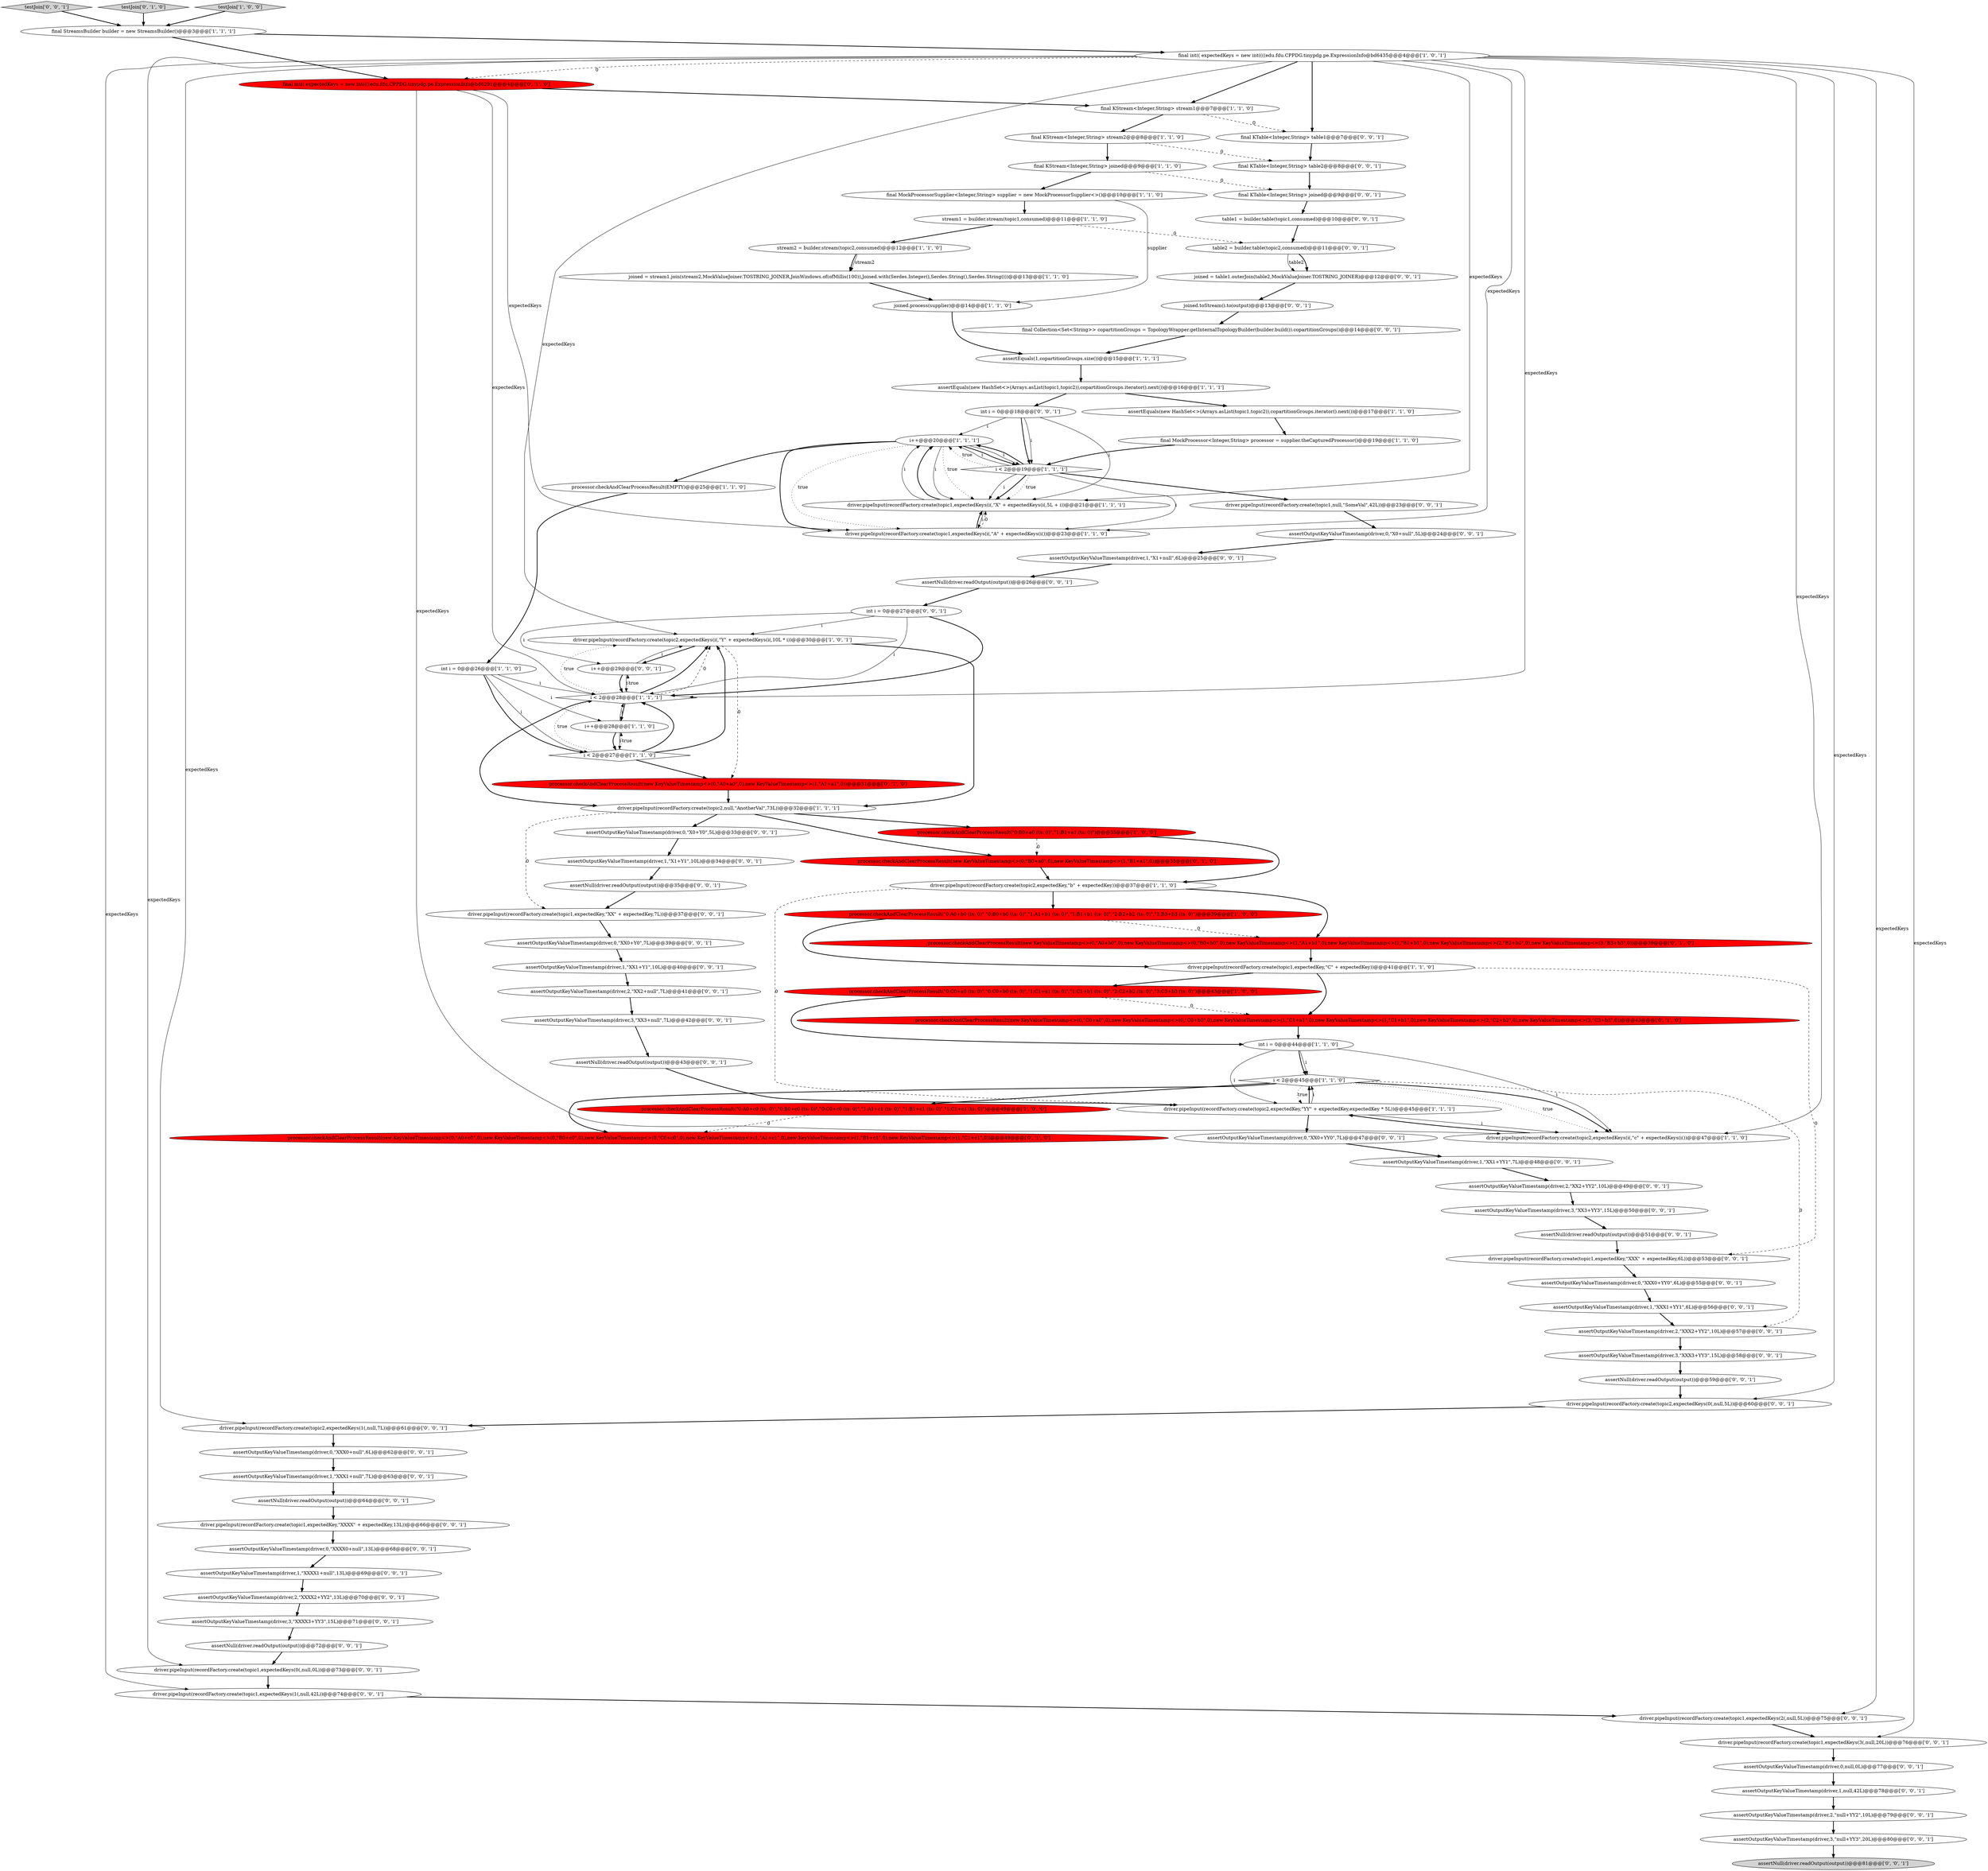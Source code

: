 digraph {
6 [style = filled, label = "processor.checkAndClearProcessResult(\"0:A0+c0 (ts: 0)\",\"0:B0+c0 (ts: 0)\",\"0:C0+c0 (ts: 0)\",\"1:A1+c1 (ts: 0)\",\"1:B1+c1 (ts: 0)\",\"1:C1+c1 (ts: 0)\")@@@49@@@['1', '0', '0']", fillcolor = red, shape = ellipse image = "AAA1AAABBB1BBB"];
40 [style = filled, label = "processor.checkAndClearProcessResult(new KeyValueTimestamp<>(0,\"B0+a0\",0),new KeyValueTimestamp<>(1,\"B1+a1\",0))@@@35@@@['0', '1', '0']", fillcolor = red, shape = ellipse image = "AAA1AAABBB2BBB"];
31 [style = filled, label = "driver.pipeInput(recordFactory.create(topic2,null,\"AnotherVal\",73L))@@@32@@@['1', '1', '1']", fillcolor = white, shape = ellipse image = "AAA0AAABBB1BBB"];
33 [style = filled, label = "driver.pipeInput(recordFactory.create(topic2,expectedKey,\"YY\" + expectedKey,expectedKey * 5L))@@@45@@@['1', '1', '1']", fillcolor = white, shape = ellipse image = "AAA0AAABBB1BBB"];
29 [style = filled, label = "i++@@@20@@@['1', '1', '1']", fillcolor = white, shape = ellipse image = "AAA0AAABBB1BBB"];
41 [style = filled, label = "processor.checkAndClearProcessResult(new KeyValueTimestamp<>(0,\"A0+b0\",0),new KeyValueTimestamp<>(0,\"B0+b0\",0),new KeyValueTimestamp<>(1,\"A1+b1\",0),new KeyValueTimestamp<>(1,\"B1+b1\",0),new KeyValueTimestamp<>(2,\"B2+b2\",0),new KeyValueTimestamp<>(3,\"B3+b3\",0))@@@39@@@['0', '1', '0']", fillcolor = red, shape = ellipse image = "AAA1AAABBB2BBB"];
74 [style = filled, label = "assertOutputKeyValueTimestamp(driver,0,\"X0+null\",5L)@@@24@@@['0', '0', '1']", fillcolor = white, shape = ellipse image = "AAA0AAABBB3BBB"];
60 [style = filled, label = "assertNull(driver.readOutput(output))@@@51@@@['0', '0', '1']", fillcolor = white, shape = ellipse image = "AAA0AAABBB3BBB"];
76 [style = filled, label = "driver.pipeInput(recordFactory.create(topic1,expectedKeys(2(,null,5L))@@@75@@@['0', '0', '1']", fillcolor = white, shape = ellipse image = "AAA0AAABBB3BBB"];
24 [style = filled, label = "joined.process(supplier)@@@14@@@['1', '1', '0']", fillcolor = white, shape = ellipse image = "AAA0AAABBB1BBB"];
95 [style = filled, label = "int i = 0@@@27@@@['0', '0', '1']", fillcolor = white, shape = ellipse image = "AAA0AAABBB3BBB"];
7 [style = filled, label = "assertEquals(1,copartitionGroups.size())@@@15@@@['1', '1', '1']", fillcolor = white, shape = ellipse image = "AAA0AAABBB1BBB"];
67 [style = filled, label = "assertOutputKeyValueTimestamp(driver,1,\"X1+Y1\",10L)@@@34@@@['0', '0', '1']", fillcolor = white, shape = ellipse image = "AAA0AAABBB3BBB"];
2 [style = filled, label = "driver.pipeInput(recordFactory.create(topic2,expectedKeys(i(,\"Y\" + expectedKeys(i(,10L * i))@@@30@@@['1', '0', '1']", fillcolor = white, shape = ellipse image = "AAA0AAABBB1BBB"];
13 [style = filled, label = "processor.checkAndClearProcessResult(\"0:A0+b0 (ts: 0)\",\"0:B0+b0 (ts: 0)\",\"1:A1+b1 (ts: 0)\",\"1:B1+b1 (ts: 0)\",\"2:B2+b2 (ts: 0)\",\"3:B3+b3 (ts: 0)\")@@@39@@@['1', '0', '0']", fillcolor = red, shape = ellipse image = "AAA1AAABBB1BBB"];
86 [style = filled, label = "int i = 0@@@18@@@['0', '0', '1']", fillcolor = white, shape = ellipse image = "AAA0AAABBB3BBB"];
96 [style = filled, label = "final KTable<Integer,String> table1@@@7@@@['0', '0', '1']", fillcolor = white, shape = ellipse image = "AAA0AAABBB3BBB"];
64 [style = filled, label = "assertOutputKeyValueTimestamp(driver,2,\"null+YY2\",10L)@@@79@@@['0', '0', '1']", fillcolor = white, shape = ellipse image = "AAA0AAABBB3BBB"];
77 [style = filled, label = "joined.toStream().to(output)@@@13@@@['0', '0', '1']", fillcolor = white, shape = ellipse image = "AAA0AAABBB3BBB"];
46 [style = filled, label = "final KTable<Integer,String> table2@@@8@@@['0', '0', '1']", fillcolor = white, shape = ellipse image = "AAA0AAABBB3BBB"];
65 [style = filled, label = "assertOutputKeyValueTimestamp(driver,0,\"XXXX0+null\",13L)@@@68@@@['0', '0', '1']", fillcolor = white, shape = ellipse image = "AAA0AAABBB3BBB"];
32 [style = filled, label = "int i = 0@@@44@@@['1', '1', '0']", fillcolor = white, shape = ellipse image = "AAA0AAABBB1BBB"];
58 [style = filled, label = "driver.pipeInput(recordFactory.create(topic1,expectedKey,\"XX\" + expectedKey,7L))@@@37@@@['0', '0', '1']", fillcolor = white, shape = ellipse image = "AAA0AAABBB3BBB"];
20 [style = filled, label = "final KStream<Integer,String> joined@@@9@@@['1', '1', '0']", fillcolor = white, shape = ellipse image = "AAA0AAABBB1BBB"];
12 [style = filled, label = "final MockProcessorSupplier<Integer,String> supplier = new MockProcessorSupplier<>()@@@10@@@['1', '1', '0']", fillcolor = white, shape = ellipse image = "AAA0AAABBB1BBB"];
90 [style = filled, label = "assertNull(driver.readOutput(output))@@@35@@@['0', '0', '1']", fillcolor = white, shape = ellipse image = "AAA0AAABBB3BBB"];
35 [style = filled, label = "processor.checkAndClearProcessResult(\"0:C0+a0 (ts: 0)\",\"0:C0+b0 (ts: 0)\",\"1:C1+a1 (ts: 0)\",\"1:C1+b1 (ts: 0)\",\"2:C2+b2 (ts: 0)\",\"3:C3+b3 (ts: 0)\")@@@43@@@['1', '0', '0']", fillcolor = red, shape = ellipse image = "AAA1AAABBB1BBB"];
56 [style = filled, label = "assertOutputKeyValueTimestamp(driver,3,\"XX3+YY3\",15L)@@@50@@@['0', '0', '1']", fillcolor = white, shape = ellipse image = "AAA0AAABBB3BBB"];
43 [style = filled, label = "assertOutputKeyValueTimestamp(driver,3,\"null+YY3\",20L)@@@80@@@['0', '0', '1']", fillcolor = white, shape = ellipse image = "AAA0AAABBB3BBB"];
72 [style = filled, label = "i++@@@29@@@['0', '0', '1']", fillcolor = white, shape = ellipse image = "AAA0AAABBB3BBB"];
97 [style = filled, label = "assertOutputKeyValueTimestamp(driver,2,\"XX2+null\",7L)@@@41@@@['0', '0', '1']", fillcolor = white, shape = ellipse image = "AAA0AAABBB3BBB"];
79 [style = filled, label = "driver.pipeInput(recordFactory.create(topic2,expectedKeys(1(,null,7L))@@@61@@@['0', '0', '1']", fillcolor = white, shape = ellipse image = "AAA0AAABBB3BBB"];
83 [style = filled, label = "assertOutputKeyValueTimestamp(driver,0,\"XXX0+YY0\",6L)@@@55@@@['0', '0', '1']", fillcolor = white, shape = ellipse image = "AAA0AAABBB3BBB"];
73 [style = filled, label = "assertOutputKeyValueTimestamp(driver,2,\"XX2+YY2\",10L)@@@49@@@['0', '0', '1']", fillcolor = white, shape = ellipse image = "AAA0AAABBB3BBB"];
85 [style = filled, label = "assertOutputKeyValueTimestamp(driver,2,\"XXXX2+YY2\",13L)@@@70@@@['0', '0', '1']", fillcolor = white, shape = ellipse image = "AAA0AAABBB3BBB"];
22 [style = filled, label = "stream2 = builder.stream(topic2,consumed)@@@12@@@['1', '1', '0']", fillcolor = white, shape = ellipse image = "AAA0AAABBB1BBB"];
15 [style = filled, label = "driver.pipeInput(recordFactory.create(topic1,expectedKeys(i(,\"X\" + expectedKeys(i(,5L + i))@@@21@@@['1', '1', '1']", fillcolor = white, shape = ellipse image = "AAA0AAABBB1BBB"];
84 [style = filled, label = "driver.pipeInput(recordFactory.create(topic2,expectedKeys(0(,null,5L))@@@60@@@['0', '0', '1']", fillcolor = white, shape = ellipse image = "AAA0AAABBB3BBB"];
88 [style = filled, label = "driver.pipeInput(recordFactory.create(topic1,expectedKey,\"XXX\" + expectedKey,6L))@@@53@@@['0', '0', '1']", fillcolor = white, shape = ellipse image = "AAA0AAABBB3BBB"];
54 [style = filled, label = "driver.pipeInput(recordFactory.create(topic1,expectedKey,\"XXXX\" + expectedKey,13L))@@@66@@@['0', '0', '1']", fillcolor = white, shape = ellipse image = "AAA0AAABBB3BBB"];
42 [style = filled, label = "processor.checkAndClearProcessResult(new KeyValueTimestamp<>(0,\"A0+c0\",0),new KeyValueTimestamp<>(0,\"B0+c0\",0),new KeyValueTimestamp<>(0,\"C0+c0\",0),new KeyValueTimestamp<>(1,\"A1+c1\",0),new KeyValueTimestamp<>(1,\"B1+c1\",0),new KeyValueTimestamp<>(1,\"C1+c1\",0))@@@49@@@['0', '1', '0']", fillcolor = red, shape = ellipse image = "AAA1AAABBB2BBB"];
98 [style = filled, label = "assertOutputKeyValueTimestamp(driver,1,\"X1+null\",6L)@@@25@@@['0', '0', '1']", fillcolor = white, shape = ellipse image = "AAA0AAABBB3BBB"];
28 [style = filled, label = "assertEquals(new HashSet<>(Arrays.asList(topic1,topic2)),copartitionGroups.iterator().next())@@@17@@@['1', '1', '0']", fillcolor = white, shape = ellipse image = "AAA0AAABBB1BBB"];
30 [style = filled, label = "i < 2@@@19@@@['1', '1', '1']", fillcolor = white, shape = diamond image = "AAA0AAABBB1BBB"];
21 [style = filled, label = "final MockProcessor<Integer,String> processor = supplier.theCapturedProcessor()@@@19@@@['1', '1', '0']", fillcolor = white, shape = ellipse image = "AAA0AAABBB1BBB"];
1 [style = filled, label = "driver.pipeInput(recordFactory.create(topic1,expectedKey,\"C\" + expectedKey))@@@41@@@['1', '1', '0']", fillcolor = white, shape = ellipse image = "AAA0AAABBB1BBB"];
16 [style = filled, label = "i < 2@@@28@@@['1', '1', '1']", fillcolor = white, shape = diamond image = "AAA0AAABBB1BBB"];
25 [style = filled, label = "int i = 0@@@26@@@['1', '1', '0']", fillcolor = white, shape = ellipse image = "AAA0AAABBB1BBB"];
70 [style = filled, label = "assertOutputKeyValueTimestamp(driver,0,\"XX0+YY0\",7L)@@@47@@@['0', '0', '1']", fillcolor = white, shape = ellipse image = "AAA0AAABBB3BBB"];
75 [style = filled, label = "assertNull(driver.readOutput(output))@@@43@@@['0', '0', '1']", fillcolor = white, shape = ellipse image = "AAA0AAABBB3BBB"];
63 [style = filled, label = "table2 = builder.table(topic2,consumed)@@@11@@@['0', '0', '1']", fillcolor = white, shape = ellipse image = "AAA0AAABBB3BBB"];
82 [style = filled, label = "testJoin['0', '0', '1']", fillcolor = lightgray, shape = diamond image = "AAA0AAABBB3BBB"];
36 [style = filled, label = "testJoin['0', '1', '0']", fillcolor = lightgray, shape = diamond image = "AAA0AAABBB2BBB"];
18 [style = filled, label = "final KStream<Integer,String> stream1@@@7@@@['1', '1', '0']", fillcolor = white, shape = ellipse image = "AAA0AAABBB1BBB"];
26 [style = filled, label = "i++@@@28@@@['1', '1', '0']", fillcolor = white, shape = ellipse image = "AAA0AAABBB1BBB"];
17 [style = filled, label = "stream1 = builder.stream(topic1,consumed)@@@11@@@['1', '1', '0']", fillcolor = white, shape = ellipse image = "AAA0AAABBB1BBB"];
62 [style = filled, label = "assertOutputKeyValueTimestamp(driver,3,\"XXXX3+YY3\",15L)@@@71@@@['0', '0', '1']", fillcolor = white, shape = ellipse image = "AAA0AAABBB3BBB"];
71 [style = filled, label = "assertOutputKeyValueTimestamp(driver,1,\"XXXX1+null\",13L)@@@69@@@['0', '0', '1']", fillcolor = white, shape = ellipse image = "AAA0AAABBB3BBB"];
92 [style = filled, label = "assertOutputKeyValueTimestamp(driver,0,\"X0+Y0\",5L)@@@33@@@['0', '0', '1']", fillcolor = white, shape = ellipse image = "AAA0AAABBB3BBB"];
89 [style = filled, label = "final KTable<Integer,String> joined@@@9@@@['0', '0', '1']", fillcolor = white, shape = ellipse image = "AAA0AAABBB3BBB"];
27 [style = filled, label = "assertEquals(new HashSet<>(Arrays.asList(topic1,topic2)),copartitionGroups.iterator().next())@@@16@@@['1', '1', '1']", fillcolor = white, shape = ellipse image = "AAA0AAABBB1BBB"];
61 [style = filled, label = "assertOutputKeyValueTimestamp(driver,1,\"XXX1+YY1\",6L)@@@56@@@['0', '0', '1']", fillcolor = white, shape = ellipse image = "AAA0AAABBB3BBB"];
91 [style = filled, label = "assertNull(driver.readOutput(output))@@@26@@@['0', '0', '1']", fillcolor = white, shape = ellipse image = "AAA0AAABBB3BBB"];
93 [style = filled, label = "assertOutputKeyValueTimestamp(driver,1,\"XX1+YY1\",7L)@@@48@@@['0', '0', '1']", fillcolor = white, shape = ellipse image = "AAA0AAABBB3BBB"];
38 [style = filled, label = "processor.checkAndClearProcessResult(new KeyValueTimestamp<>(0,\"C0+a0\",0),new KeyValueTimestamp<>(0,\"C0+b0\",0),new KeyValueTimestamp<>(1,\"C1+a1\",0),new KeyValueTimestamp<>(1,\"C1+b1\",0),new KeyValueTimestamp<>(2,\"C2+b2\",0),new KeyValueTimestamp<>(3,\"C3+b3\",0))@@@43@@@['0', '1', '0']", fillcolor = red, shape = ellipse image = "AAA1AAABBB2BBB"];
80 [style = filled, label = "assertNull(driver.readOutput(output))@@@72@@@['0', '0', '1']", fillcolor = white, shape = ellipse image = "AAA0AAABBB3BBB"];
50 [style = filled, label = "table1 = builder.table(topic1,consumed)@@@10@@@['0', '0', '1']", fillcolor = white, shape = ellipse image = "AAA0AAABBB3BBB"];
9 [style = filled, label = "final int(( expectedKeys = new int((((edu.fdu.CPPDG.tinypdg.pe.ExpressionInfo@bd6435@@@4@@@['1', '0', '1']", fillcolor = white, shape = ellipse image = "AAA0AAABBB1BBB"];
11 [style = filled, label = "driver.pipeInput(recordFactory.create(topic1,expectedKeys(i(,\"A\" + expectedKeys(i())@@@23@@@['1', '1', '0']", fillcolor = white, shape = ellipse image = "AAA0AAABBB1BBB"];
0 [style = filled, label = "driver.pipeInput(recordFactory.create(topic2,expectedKey,\"b\" + expectedKey))@@@37@@@['1', '1', '0']", fillcolor = white, shape = ellipse image = "AAA0AAABBB1BBB"];
14 [style = filled, label = "final StreamsBuilder builder = new StreamsBuilder()@@@3@@@['1', '1', '1']", fillcolor = white, shape = ellipse image = "AAA0AAABBB1BBB"];
39 [style = filled, label = "processor.checkAndClearProcessResult(new KeyValueTimestamp<>(0,\"A0+a0\",0),new KeyValueTimestamp<>(1,\"A1+a1\",0))@@@31@@@['0', '1', '0']", fillcolor = red, shape = ellipse image = "AAA1AAABBB2BBB"];
19 [style = filled, label = "testJoin['1', '0', '0']", fillcolor = lightgray, shape = diamond image = "AAA0AAABBB1BBB"];
55 [style = filled, label = "joined = table1.outerJoin(table2,MockValueJoiner.TOSTRING_JOINER)@@@12@@@['0', '0', '1']", fillcolor = white, shape = ellipse image = "AAA0AAABBB3BBB"];
5 [style = filled, label = "processor.checkAndClearProcessResult(EMPTY)@@@25@@@['1', '1', '0']", fillcolor = white, shape = ellipse image = "AAA0AAABBB1BBB"];
81 [style = filled, label = "driver.pipeInput(recordFactory.create(topic1,expectedKeys(0(,null,0L))@@@73@@@['0', '0', '1']", fillcolor = white, shape = ellipse image = "AAA0AAABBB3BBB"];
87 [style = filled, label = "driver.pipeInput(recordFactory.create(topic1,expectedKeys(3(,null,20L))@@@76@@@['0', '0', '1']", fillcolor = white, shape = ellipse image = "AAA0AAABBB3BBB"];
44 [style = filled, label = "assertOutputKeyValueTimestamp(driver,0,\"XXX0+null\",6L)@@@62@@@['0', '0', '1']", fillcolor = white, shape = ellipse image = "AAA0AAABBB3BBB"];
57 [style = filled, label = "assertOutputKeyValueTimestamp(driver,2,\"XXX2+YY2\",10L)@@@57@@@['0', '0', '1']", fillcolor = white, shape = ellipse image = "AAA0AAABBB3BBB"];
59 [style = filled, label = "final Collection<Set<String>> copartitionGroups = TopologyWrapper.getInternalTopologyBuilder(builder.build()).copartitionGroups()@@@14@@@['0', '0', '1']", fillcolor = white, shape = ellipse image = "AAA0AAABBB3BBB"];
53 [style = filled, label = "assertOutputKeyValueTimestamp(driver,0,\"XX0+Y0\",7L)@@@39@@@['0', '0', '1']", fillcolor = white, shape = ellipse image = "AAA0AAABBB3BBB"];
47 [style = filled, label = "assertNull(driver.readOutput(output))@@@59@@@['0', '0', '1']", fillcolor = white, shape = ellipse image = "AAA0AAABBB3BBB"];
23 [style = filled, label = "i < 2@@@45@@@['1', '1', '0']", fillcolor = white, shape = diamond image = "AAA0AAABBB1BBB"];
94 [style = filled, label = "assertOutputKeyValueTimestamp(driver,1,null,42L)@@@78@@@['0', '0', '1']", fillcolor = white, shape = ellipse image = "AAA0AAABBB3BBB"];
49 [style = filled, label = "assertNull(driver.readOutput(output))@@@81@@@['0', '0', '1']", fillcolor = lightgray, shape = ellipse image = "AAA0AAABBB3BBB"];
8 [style = filled, label = "i < 2@@@27@@@['1', '1', '0']", fillcolor = white, shape = diamond image = "AAA0AAABBB1BBB"];
51 [style = filled, label = "assertOutputKeyValueTimestamp(driver,0,null,0L)@@@77@@@['0', '0', '1']", fillcolor = white, shape = ellipse image = "AAA0AAABBB3BBB"];
37 [style = filled, label = "final int(( expectedKeys = new int((((edu.fdu.CPPDG.tinypdg.pe.ExpressionInfo@bd6291@@@4@@@['0', '1', '0']", fillcolor = red, shape = ellipse image = "AAA1AAABBB2BBB"];
34 [style = filled, label = "processor.checkAndClearProcessResult(\"0:B0+a0 (ts: 0)\",\"1:B1+a1 (ts: 0)\")@@@35@@@['1', '0', '0']", fillcolor = red, shape = ellipse image = "AAA1AAABBB1BBB"];
52 [style = filled, label = "assertOutputKeyValueTimestamp(driver,3,\"XXX3+YY3\",15L)@@@58@@@['0', '0', '1']", fillcolor = white, shape = ellipse image = "AAA0AAABBB3BBB"];
10 [style = filled, label = "joined = stream1.join(stream2,MockValueJoiner.TOSTRING_JOINER,JoinWindows.of(ofMillis(100)),Joined.with(Serdes.Integer(),Serdes.String(),Serdes.String()))@@@13@@@['1', '1', '0']", fillcolor = white, shape = ellipse image = "AAA0AAABBB1BBB"];
3 [style = filled, label = "final KStream<Integer,String> stream2@@@8@@@['1', '1', '0']", fillcolor = white, shape = ellipse image = "AAA0AAABBB1BBB"];
4 [style = filled, label = "driver.pipeInput(recordFactory.create(topic2,expectedKeys(i(,\"c\" + expectedKeys(i())@@@47@@@['1', '1', '0']", fillcolor = white, shape = ellipse image = "AAA0AAABBB1BBB"];
66 [style = filled, label = "driver.pipeInput(recordFactory.create(topic1,expectedKeys(1(,null,42L))@@@74@@@['0', '0', '1']", fillcolor = white, shape = ellipse image = "AAA0AAABBB3BBB"];
78 [style = filled, label = "assertOutputKeyValueTimestamp(driver,1,\"XX1+Y1\",10L)@@@40@@@['0', '0', '1']", fillcolor = white, shape = ellipse image = "AAA0AAABBB3BBB"];
68 [style = filled, label = "assertOutputKeyValueTimestamp(driver,1,\"XXX1+null\",7L)@@@63@@@['0', '0', '1']", fillcolor = white, shape = ellipse image = "AAA0AAABBB3BBB"];
69 [style = filled, label = "assertOutputKeyValueTimestamp(driver,3,\"XX3+null\",7L)@@@42@@@['0', '0', '1']", fillcolor = white, shape = ellipse image = "AAA0AAABBB3BBB"];
45 [style = filled, label = "assertNull(driver.readOutput(output))@@@64@@@['0', '0', '1']", fillcolor = white, shape = ellipse image = "AAA0AAABBB3BBB"];
48 [style = filled, label = "driver.pipeInput(recordFactory.create(topic1,null,\"SomeVal\",42L))@@@23@@@['0', '0', '1']", fillcolor = white, shape = ellipse image = "AAA0AAABBB3BBB"];
63->55 [style = solid, label="table2"];
86->30 [style = bold, label=""];
8->16 [style = bold, label=""];
18->3 [style = bold, label=""];
29->5 [style = bold, label=""];
32->23 [style = bold, label=""];
84->79 [style = bold, label=""];
0->13 [style = bold, label=""];
29->30 [style = bold, label=""];
10->24 [style = bold, label=""];
27->28 [style = bold, label=""];
83->61 [style = bold, label=""];
8->16 [style = dotted, label="true"];
93->73 [style = bold, label=""];
9->2 [style = solid, label="expectedKeys"];
61->57 [style = bold, label=""];
20->89 [style = dashed, label="0"];
9->96 [style = bold, label=""];
21->30 [style = bold, label=""];
95->16 [style = bold, label=""];
13->41 [style = dashed, label="0"];
30->29 [style = bold, label=""];
13->1 [style = bold, label=""];
54->65 [style = bold, label=""];
70->93 [style = bold, label=""];
32->4 [style = solid, label="i"];
25->16 [style = solid, label="i"];
63->55 [style = bold, label=""];
52->47 [style = bold, label=""];
28->21 [style = bold, label=""];
37->16 [style = solid, label="expectedKeys"];
23->4 [style = dotted, label="true"];
81->66 [style = bold, label=""];
37->4 [style = solid, label="expectedKeys"];
76->87 [style = bold, label=""];
39->31 [style = bold, label=""];
25->26 [style = solid, label="i"];
1->88 [style = dashed, label="0"];
82->14 [style = bold, label=""];
95->72 [style = solid, label="i"];
31->40 [style = bold, label=""];
91->95 [style = bold, label=""];
14->9 [style = bold, label=""];
71->85 [style = bold, label=""];
95->2 [style = solid, label="i"];
73->56 [style = bold, label=""];
8->39 [style = bold, label=""];
18->96 [style = dashed, label="0"];
77->59 [style = bold, label=""];
50->63 [style = bold, label=""];
64->43 [style = bold, label=""];
53->78 [style = bold, label=""];
23->57 [style = dashed, label="0"];
1->38 [style = bold, label=""];
72->16 [style = bold, label=""];
14->37 [style = bold, label=""];
2->31 [style = bold, label=""];
88->83 [style = bold, label=""];
9->11 [style = solid, label="expectedKeys"];
31->58 [style = dashed, label="0"];
78->97 [style = bold, label=""];
98->91 [style = bold, label=""];
22->10 [style = solid, label="stream2"];
48->74 [style = bold, label=""];
9->4 [style = solid, label="expectedKeys"];
95->16 [style = solid, label="i"];
16->26 [style = bold, label=""];
40->0 [style = bold, label=""];
86->29 [style = solid, label="i"];
1->35 [style = bold, label=""];
6->42 [style = dashed, label="0"];
32->33 [style = solid, label="i"];
92->67 [style = bold, label=""];
36->14 [style = bold, label=""];
51->94 [style = bold, label=""];
15->29 [style = solid, label="i"];
34->40 [style = dashed, label="0"];
34->0 [style = bold, label=""];
5->25 [style = bold, label=""];
9->37 [style = dashed, label="0"];
38->32 [style = bold, label=""];
74->98 [style = bold, label=""];
33->23 [style = bold, label=""];
30->11 [style = solid, label="i"];
30->29 [style = dotted, label="true"];
31->92 [style = bold, label=""];
9->66 [style = solid, label="expectedKeys"];
47->84 [style = bold, label=""];
27->86 [style = bold, label=""];
0->33 [style = dashed, label="0"];
86->30 [style = solid, label="i"];
44->68 [style = bold, label=""];
2->39 [style = dashed, label="0"];
68->45 [style = bold, label=""];
30->15 [style = solid, label="i"];
32->23 [style = solid, label="i"];
16->2 [style = dashed, label="0"];
26->16 [style = solid, label="i"];
96->46 [style = bold, label=""];
23->33 [style = dotted, label="true"];
24->7 [style = bold, label=""];
15->29 [style = bold, label=""];
29->11 [style = bold, label=""];
30->15 [style = bold, label=""];
15->11 [style = solid, label="i"];
87->51 [style = bold, label=""];
33->4 [style = solid, label="i"];
80->81 [style = bold, label=""];
94->64 [style = bold, label=""];
59->7 [style = bold, label=""];
11->15 [style = dashed, label="0"];
56->60 [style = bold, label=""];
12->17 [style = bold, label=""];
35->32 [style = bold, label=""];
69->75 [style = bold, label=""];
3->46 [style = dashed, label="0"];
26->8 [style = bold, label=""];
55->77 [style = bold, label=""];
4->33 [style = bold, label=""];
85->62 [style = bold, label=""];
65->71 [style = bold, label=""];
66->76 [style = bold, label=""];
37->11 [style = solid, label="expectedKeys"];
60->88 [style = bold, label=""];
33->70 [style = bold, label=""];
31->34 [style = bold, label=""];
62->80 [style = bold, label=""];
23->42 [style = bold, label=""];
0->41 [style = bold, label=""];
33->23 [style = solid, label="i"];
9->18 [style = bold, label=""];
19->14 [style = bold, label=""];
58->53 [style = bold, label=""];
8->2 [style = bold, label=""];
90->58 [style = bold, label=""];
16->31 [style = bold, label=""];
23->6 [style = bold, label=""];
22->10 [style = bold, label=""];
29->15 [style = solid, label="i"];
75->33 [style = bold, label=""];
72->16 [style = solid, label="i"];
9->16 [style = solid, label="expectedKeys"];
25->8 [style = solid, label="i"];
9->79 [style = solid, label="expectedKeys"];
29->11 [style = dotted, label="true"];
2->72 [style = bold, label=""];
30->29 [style = solid, label="i"];
72->2 [style = solid, label="i"];
8->26 [style = dotted, label="true"];
9->84 [style = solid, label="expectedKeys"];
9->87 [style = solid, label="expectedKeys"];
86->15 [style = solid, label="i"];
16->2 [style = dotted, label="true"];
29->30 [style = solid, label="i"];
97->69 [style = bold, label=""];
23->4 [style = bold, label=""];
41->1 [style = bold, label=""];
12->24 [style = solid, label="supplier"];
16->2 [style = bold, label=""];
17->22 [style = bold, label=""];
29->15 [style = dotted, label="true"];
35->38 [style = dashed, label="0"];
11->15 [style = bold, label=""];
89->50 [style = bold, label=""];
9->76 [style = solid, label="expectedKeys"];
57->52 [style = bold, label=""];
45->54 [style = bold, label=""];
3->20 [style = bold, label=""];
26->8 [style = solid, label="i"];
17->63 [style = dashed, label="0"];
20->12 [style = bold, label=""];
7->27 [style = bold, label=""];
37->18 [style = bold, label=""];
43->49 [style = bold, label=""];
25->8 [style = bold, label=""];
30->48 [style = bold, label=""];
67->90 [style = bold, label=""];
79->44 [style = bold, label=""];
16->72 [style = dotted, label="true"];
30->15 [style = dotted, label="true"];
9->15 [style = solid, label="expectedKeys"];
9->81 [style = solid, label="expectedKeys"];
46->89 [style = bold, label=""];
}
